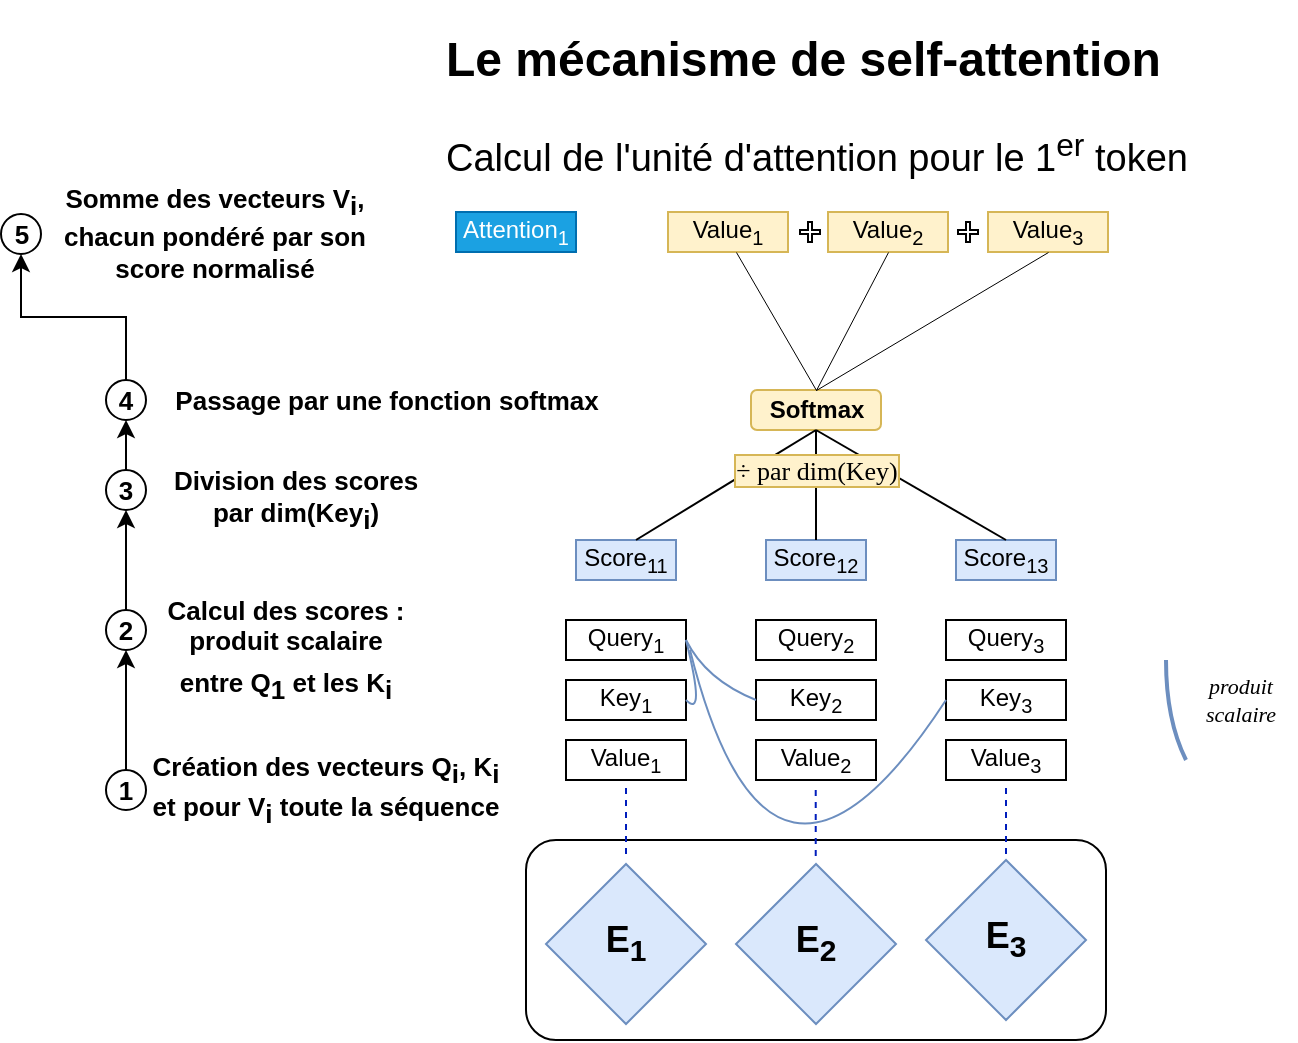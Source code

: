 <mxfile version="22.0.4" type="github">
  <diagram name="Page-1" id="s_K_Jd9jlDhBgt5PAwLs">
    <mxGraphModel dx="1397" dy="1533" grid="1" gridSize="10" guides="1" tooltips="1" connect="1" arrows="1" fold="1" page="1" pageScale="1" pageWidth="827" pageHeight="1169" math="0" shadow="0">
      <root>
        <mxCell id="0" />
        <mxCell id="1" parent="0" />
        <mxCell id="0n1geKt-CH7ygtrhN82R-22" value="" style="rounded=1;whiteSpace=wrap;html=1;fillColor=none;strokeWidth=1;" parent="1" vertex="1">
          <mxGeometry x="-130" y="280" width="290" height="100" as="geometry" />
        </mxCell>
        <mxCell id="0n1geKt-CH7ygtrhN82R-7" value="&lt;b&gt;&lt;font style=&quot;font-size: 18px;&quot;&gt;E&lt;sub&gt;3&lt;/sub&gt;&lt;/font&gt;&lt;/b&gt;" style="rhombus;whiteSpace=wrap;html=1;flipH=1;flipV=0;fillColor=#dae8fc;strokeColor=#6c8ebf;" parent="1" vertex="1">
          <mxGeometry x="70" y="290" width="80" height="80" as="geometry" />
        </mxCell>
        <mxCell id="0n1geKt-CH7ygtrhN82R-8" value="&lt;b&gt;&lt;font style=&quot;font-size: 18px;&quot;&gt;E&lt;sub&gt;1&lt;/sub&gt;&lt;/font&gt;&lt;/b&gt;" style="rhombus;whiteSpace=wrap;html=1;flipH=1;flipV=0;fillColor=#dae8fc;strokeColor=#6c8ebf;" parent="1" vertex="1">
          <mxGeometry x="-120" y="292" width="80" height="80" as="geometry" />
        </mxCell>
        <mxCell id="0n1geKt-CH7ygtrhN82R-9" value="&lt;b&gt;&lt;font style=&quot;font-size: 18px;&quot;&gt;E&lt;sub&gt;2&lt;/sub&gt;&lt;/font&gt;&lt;/b&gt;" style="rhombus;whiteSpace=wrap;html=1;flipH=1;flipV=0;fillColor=#dae8fc;strokeColor=#6c8ebf;" parent="1" vertex="1">
          <mxGeometry x="-25" y="292" width="80" height="80" as="geometry" />
        </mxCell>
        <mxCell id="DUlObbKQB28TVA2kBkXY-1" value="Value&lt;sub&gt;1&lt;/sub&gt;" style="rounded=0;whiteSpace=wrap;html=1;" parent="1" vertex="1">
          <mxGeometry x="-110" y="230" width="60" height="20" as="geometry" />
        </mxCell>
        <mxCell id="DUlObbKQB28TVA2kBkXY-4" value="Query&lt;sub&gt;1&lt;/sub&gt;" style="rounded=0;whiteSpace=wrap;html=1;" parent="1" vertex="1">
          <mxGeometry x="-110" y="170" width="60" height="20" as="geometry" />
        </mxCell>
        <mxCell id="DUlObbKQB28TVA2kBkXY-5" value="Key&lt;sub&gt;1&lt;/sub&gt;" style="rounded=0;whiteSpace=wrap;html=1;" parent="1" vertex="1">
          <mxGeometry x="-110" y="200" width="60" height="20" as="geometry" />
        </mxCell>
        <mxCell id="DUlObbKQB28TVA2kBkXY-30" value="Value&lt;sub&gt;3&lt;/sub&gt;" style="rounded=0;whiteSpace=wrap;html=1;" parent="1" vertex="1">
          <mxGeometry x="80" y="230" width="60" height="20" as="geometry" />
        </mxCell>
        <mxCell id="DUlObbKQB28TVA2kBkXY-31" value="Query&lt;sub&gt;3&lt;/sub&gt;" style="rounded=0;whiteSpace=wrap;html=1;" parent="1" vertex="1">
          <mxGeometry x="80" y="170" width="60" height="20" as="geometry" />
        </mxCell>
        <mxCell id="DUlObbKQB28TVA2kBkXY-32" value="Key&lt;sub&gt;3&lt;/sub&gt;" style="rounded=0;whiteSpace=wrap;html=1;" parent="1" vertex="1">
          <mxGeometry x="80" y="200" width="60" height="20" as="geometry" />
        </mxCell>
        <mxCell id="DUlObbKQB28TVA2kBkXY-33" value="Value&lt;sub&gt;2&lt;/sub&gt;" style="rounded=0;whiteSpace=wrap;html=1;" parent="1" vertex="1">
          <mxGeometry x="-15" y="230" width="60" height="20" as="geometry" />
        </mxCell>
        <mxCell id="DUlObbKQB28TVA2kBkXY-34" value="Query&lt;sub&gt;2&lt;/sub&gt;" style="rounded=0;whiteSpace=wrap;html=1;" parent="1" vertex="1">
          <mxGeometry x="-15" y="170" width="60" height="20" as="geometry" />
        </mxCell>
        <mxCell id="DUlObbKQB28TVA2kBkXY-35" value="Key&lt;sub&gt;2&lt;/sub&gt;" style="rounded=0;whiteSpace=wrap;html=1;" parent="1" vertex="1">
          <mxGeometry x="-15" y="200" width="60" height="20" as="geometry" />
        </mxCell>
        <mxCell id="DUlObbKQB28TVA2kBkXY-40" value="" style="endArrow=none;html=1;strokeColor=#6c8ebf;entryX=0;entryY=0.5;entryDx=0;entryDy=0;fillColor=#dae8fc;curved=1;" parent="1" target="DUlObbKQB28TVA2kBkXY-35" edge="1">
          <mxGeometry width="50" height="50" relative="1" as="geometry">
            <mxPoint x="-50" y="180" as="sourcePoint" />
            <mxPoint x="-20" y="210" as="targetPoint" />
            <Array as="points">
              <mxPoint x="-40" y="200" />
            </Array>
          </mxGeometry>
        </mxCell>
        <mxCell id="lgSE_r9nSHHeKoaKGLHU-2" value="" style="endArrow=none;html=1;curved=1;fillColor=#dae8fc;strokeColor=#6c8ebf;" parent="1" edge="1">
          <mxGeometry width="50" height="50" relative="1" as="geometry">
            <mxPoint x="-48" y="185" as="sourcePoint" />
            <mxPoint x="80" y="210" as="targetPoint" />
            <Array as="points">
              <mxPoint x="-8" y="345" />
            </Array>
          </mxGeometry>
        </mxCell>
        <mxCell id="lgSE_r9nSHHeKoaKGLHU-3" value="" style="endArrow=none;html=1;strokeColor=#6c8ebf;entryX=1;entryY=0.5;entryDx=0;entryDy=0;fillColor=#dae8fc;curved=1;" parent="1" target="DUlObbKQB28TVA2kBkXY-5" edge="1">
          <mxGeometry width="50" height="50" relative="1" as="geometry">
            <mxPoint x="-50" y="180" as="sourcePoint" />
            <mxPoint x="-5" y="220" as="targetPoint" />
            <Array as="points">
              <mxPoint x="-40" y="220" />
            </Array>
          </mxGeometry>
        </mxCell>
        <mxCell id="lgSE_r9nSHHeKoaKGLHU-5" value="Score&lt;sub&gt;11&lt;/sub&gt;" style="rounded=0;whiteSpace=wrap;html=1;fillColor=#dae8fc;strokeColor=#6c8ebf;" parent="1" vertex="1">
          <mxGeometry x="-105" y="130" width="50" height="20" as="geometry" />
        </mxCell>
        <mxCell id="lgSE_r9nSHHeKoaKGLHU-11" style="edgeStyle=orthogonalEdgeStyle;rounded=0;orthogonalLoop=1;jettySize=auto;html=1;entryX=0.5;entryY=1;entryDx=0;entryDy=0;fontSize=13;fontStyle=1" parent="1" source="lgSE_r9nSHHeKoaKGLHU-8" target="lgSE_r9nSHHeKoaKGLHU-12" edge="1">
          <mxGeometry relative="1" as="geometry">
            <mxPoint x="-330" y="255" as="targetPoint" />
          </mxGeometry>
        </mxCell>
        <mxCell id="lgSE_r9nSHHeKoaKGLHU-8" value="1" style="ellipse;whiteSpace=wrap;html=1;aspect=fixed;fillColor=default;fontSize=13;fontStyle=1" parent="1" vertex="1">
          <mxGeometry x="-340" y="245" width="20" height="20" as="geometry" />
        </mxCell>
        <mxCell id="lgSE_r9nSHHeKoaKGLHU-12" value="2" style="ellipse;whiteSpace=wrap;html=1;aspect=fixed;fillColor=default;fontSize=13;fontStyle=1" parent="1" vertex="1">
          <mxGeometry x="-340" y="165" width="20" height="20" as="geometry" />
        </mxCell>
        <mxCell id="lgSE_r9nSHHeKoaKGLHU-20" value="&lt;span style=&quot;font-size: 13px;&quot;&gt;Création des vecteurs Q&lt;sub style=&quot;font-size: 13px;&quot;&gt;i&lt;/sub&gt;, K&lt;sub style=&quot;font-size: 13px;&quot;&gt;i&lt;/sub&gt; et pour V&lt;sub style=&quot;font-size: 13px;&quot;&gt;i &lt;/sub&gt;toute la séquence&lt;/span&gt;" style="text;html=1;strokeColor=none;fillColor=none;align=center;verticalAlign=middle;whiteSpace=wrap;rounded=0;fontSize=13;fontStyle=1" parent="1" vertex="1">
          <mxGeometry x="-320" y="240" width="180" height="30" as="geometry" />
        </mxCell>
        <mxCell id="lgSE_r9nSHHeKoaKGLHU-22" value="&lt;font style=&quot;font-size: 13px;&quot;&gt;Calcul des scores : produit scalaire entre Q&lt;sub style=&quot;font-size: 13px;&quot;&gt;1&lt;/sub&gt;&lt;sup style=&quot;font-size: 13px;&quot;&gt; &lt;/sup&gt;et les K&lt;sub style=&quot;font-size: 13px;&quot;&gt;i&lt;br style=&quot;font-size: 13px;&quot;&gt;&lt;/sub&gt;&lt;/font&gt;" style="text;html=1;strokeColor=none;fillColor=none;align=center;verticalAlign=middle;whiteSpace=wrap;rounded=0;fontSize=13;fontStyle=1" parent="1" vertex="1">
          <mxGeometry x="-315" y="170" width="130" height="30" as="geometry" />
        </mxCell>
        <mxCell id="lgSE_r9nSHHeKoaKGLHU-31" value="" style="endArrow=none;html=1;rounded=0;fillColor=#dae8fc;strokeColor=#6c8ebf;" parent="1" edge="1">
          <mxGeometry width="50" height="50" relative="1" as="geometry">
            <mxPoint x="220" y="190" as="sourcePoint" />
            <mxPoint x="220" y="190" as="targetPoint" />
          </mxGeometry>
        </mxCell>
        <mxCell id="lgSE_r9nSHHeKoaKGLHU-41" value="&lt;font style=&quot;font-size: 13px;&quot;&gt;Passage par une fonction softmax&lt;/font&gt;" style="text;html=1;align=center;verticalAlign=middle;resizable=0;points=[];autosize=1;strokeColor=none;fillColor=none;fontSize=13;fontStyle=1" parent="1" vertex="1">
          <mxGeometry x="-320" y="45" width="240" height="30" as="geometry" />
        </mxCell>
        <mxCell id="lgSE_r9nSHHeKoaKGLHU-44" value="3" style="ellipse;whiteSpace=wrap;html=1;aspect=fixed;fillColor=default;fontSize=13;fontStyle=1" parent="1" vertex="1">
          <mxGeometry x="-340" y="95" width="20" height="20" as="geometry" />
        </mxCell>
        <mxCell id="lgSE_r9nSHHeKoaKGLHU-46" style="edgeStyle=orthogonalEdgeStyle;rounded=0;orthogonalLoop=1;jettySize=auto;html=1;exitX=0.5;exitY=0;exitDx=0;exitDy=0;entryX=0.5;entryY=1;entryDx=0;entryDy=0;fontSize=13;fontStyle=1" parent="1" source="lgSE_r9nSHHeKoaKGLHU-12" target="lgSE_r9nSHHeKoaKGLHU-44" edge="1">
          <mxGeometry relative="1" as="geometry">
            <mxPoint x="-330" y="115" as="targetPoint" />
          </mxGeometry>
        </mxCell>
        <mxCell id="6ZO2udJJN-d9VZEAZGv4-34" style="edgeStyle=orthogonalEdgeStyle;rounded=0;orthogonalLoop=1;jettySize=auto;html=1;exitX=0.5;exitY=0;exitDx=0;exitDy=0;entryX=0.5;entryY=1;entryDx=0;entryDy=0;fontSize=13;fontStyle=1" edge="1" parent="1" source="lgSE_r9nSHHeKoaKGLHU-47" target="6ZO2udJJN-d9VZEAZGv4-31">
          <mxGeometry relative="1" as="geometry" />
        </mxCell>
        <mxCell id="lgSE_r9nSHHeKoaKGLHU-47" value="4" style="ellipse;whiteSpace=wrap;html=1;aspect=fixed;fillColor=default;fontSize=13;fontStyle=1" parent="1" vertex="1">
          <mxGeometry x="-340" y="50" width="20" height="20" as="geometry" />
        </mxCell>
        <mxCell id="lgSE_r9nSHHeKoaKGLHU-52" value="&lt;b&gt;Softmax&lt;/b&gt;" style="rounded=1;whiteSpace=wrap;html=1;fillColor=#fff2cc;strokeColor=#d6b656;" parent="1" vertex="1">
          <mxGeometry x="-17.5" y="55" width="65" height="20" as="geometry" />
        </mxCell>
        <mxCell id="6M9040P56WHBxPbG71uC-1" value="Score&lt;sub&gt;12&lt;/sub&gt;" style="rounded=0;whiteSpace=wrap;html=1;fillColor=#dae8fc;strokeColor=#6c8ebf;" parent="1" vertex="1">
          <mxGeometry x="-10" y="130" width="50" height="20" as="geometry" />
        </mxCell>
        <mxCell id="6M9040P56WHBxPbG71uC-2" value="Score&lt;sub&gt;13&lt;/sub&gt;" style="rounded=0;whiteSpace=wrap;html=1;fillColor=#dae8fc;strokeColor=#6c8ebf;" parent="1" vertex="1">
          <mxGeometry x="85" y="130" width="50" height="20" as="geometry" />
        </mxCell>
        <mxCell id="6M9040P56WHBxPbG71uC-10" value="Value&lt;sub&gt;1&lt;/sub&gt;" style="rounded=0;whiteSpace=wrap;html=1;fillColor=#fff2cc;strokeColor=#d6b656;" parent="1" vertex="1">
          <mxGeometry x="-59" y="-34" width="60" height="20" as="geometry" />
        </mxCell>
        <mxCell id="6M9040P56WHBxPbG71uC-11" value="Value&lt;sub&gt;3&lt;/sub&gt;" style="rounded=0;whiteSpace=wrap;html=1;fillColor=#fff2cc;strokeColor=#d6b656;" parent="1" vertex="1">
          <mxGeometry x="101" y="-34" width="60" height="20" as="geometry" />
        </mxCell>
        <mxCell id="6M9040P56WHBxPbG71uC-12" value="Value&lt;sub&gt;2&lt;/sub&gt;" style="rounded=0;whiteSpace=wrap;html=1;fillColor=#fff2cc;strokeColor=#d6b656;" parent="1" vertex="1">
          <mxGeometry x="21" y="-34" width="60" height="20" as="geometry" />
        </mxCell>
        <mxCell id="6M9040P56WHBxPbG71uC-13" value="Attention&lt;sub&gt;1&lt;/sub&gt;" style="rounded=0;whiteSpace=wrap;html=1;fillColor=#1ba1e2;strokeColor=#006EAF;fontColor=#ffffff;" parent="1" vertex="1">
          <mxGeometry x="-165" y="-34" width="60" height="20" as="geometry" />
        </mxCell>
        <mxCell id="6ZO2udJJN-d9VZEAZGv4-1" value="" style="endArrow=none;dashed=1;html=1;rounded=0;fillColor=#0050ef;strokeColor=#001DBC;" edge="1" parent="1">
          <mxGeometry width="50" height="50" relative="1" as="geometry">
            <mxPoint x="-80" y="287" as="sourcePoint" />
            <mxPoint x="-80" y="252" as="targetPoint" />
          </mxGeometry>
        </mxCell>
        <mxCell id="6ZO2udJJN-d9VZEAZGv4-2" value="" style="endArrow=none;dashed=1;html=1;rounded=0;fillColor=#0050ef;strokeColor=#001DBC;" edge="1" parent="1">
          <mxGeometry width="50" height="50" relative="1" as="geometry">
            <mxPoint x="14.86" y="288" as="sourcePoint" />
            <mxPoint x="14.86" y="253" as="targetPoint" />
          </mxGeometry>
        </mxCell>
        <mxCell id="6ZO2udJJN-d9VZEAZGv4-3" value="" style="endArrow=none;dashed=1;html=1;rounded=0;fillColor=#0050ef;strokeColor=#001DBC;" edge="1" parent="1">
          <mxGeometry width="50" height="50" relative="1" as="geometry">
            <mxPoint x="110" y="287" as="sourcePoint" />
            <mxPoint x="110" y="252" as="targetPoint" />
          </mxGeometry>
        </mxCell>
        <mxCell id="6ZO2udJJN-d9VZEAZGv4-11" value="" style="endArrow=none;html=1;rounded=0;entryX=0.5;entryY=1;entryDx=0;entryDy=0;" edge="1" parent="1" target="lgSE_r9nSHHeKoaKGLHU-52">
          <mxGeometry width="50" height="50" relative="1" as="geometry">
            <mxPoint x="-75" y="130" as="sourcePoint" />
            <mxPoint x="-25" y="80" as="targetPoint" />
          </mxGeometry>
        </mxCell>
        <mxCell id="6ZO2udJJN-d9VZEAZGv4-12" value="" style="endArrow=none;html=1;rounded=0;entryX=0.5;entryY=1;entryDx=0;entryDy=0;" edge="1" parent="1" target="lgSE_r9nSHHeKoaKGLHU-52">
          <mxGeometry width="50" height="50" relative="1" as="geometry">
            <mxPoint x="110" y="130" as="sourcePoint" />
            <mxPoint x="168" y="85" as="targetPoint" />
          </mxGeometry>
        </mxCell>
        <mxCell id="6ZO2udJJN-d9VZEAZGv4-13" value="" style="endArrow=none;html=1;rounded=0;entryX=0.5;entryY=1;entryDx=0;entryDy=0;exitX=0.5;exitY=0;exitDx=0;exitDy=0;" edge="1" parent="1" source="6M9040P56WHBxPbG71uC-1" target="lgSE_r9nSHHeKoaKGLHU-52">
          <mxGeometry width="50" height="50" relative="1" as="geometry">
            <mxPoint x="-65" y="140" as="sourcePoint" />
            <mxPoint x="25" y="105" as="targetPoint" />
          </mxGeometry>
        </mxCell>
        <mxCell id="6ZO2udJJN-d9VZEAZGv4-14" value="&lt;font face=&quot;Bold700&quot; data-font-src=&quot;https://fonts.googleapis.com/css?family=Bold700&quot; style=&quot;font-size: 13px; background-color: rgb(255, 242, 204);&quot;&gt;÷ par dim(Key)&lt;/font&gt;" style="edgeLabel;html=1;align=center;verticalAlign=middle;resizable=0;points=[];labelBorderColor=#D6B656;" vertex="1" connectable="0" parent="6ZO2udJJN-d9VZEAZGv4-13">
          <mxGeometry x="-0.496" y="-1" relative="1" as="geometry">
            <mxPoint x="-1" y="-21" as="offset" />
          </mxGeometry>
        </mxCell>
        <mxCell id="6ZO2udJJN-d9VZEAZGv4-17" style="edgeStyle=orthogonalEdgeStyle;rounded=0;orthogonalLoop=1;jettySize=auto;html=1;exitX=0.5;exitY=0;exitDx=0;exitDy=0;fontSize=13;fontStyle=1" edge="1" parent="1" source="lgSE_r9nSHHeKoaKGLHU-44">
          <mxGeometry relative="1" as="geometry">
            <mxPoint x="-330" y="70" as="targetPoint" />
            <mxPoint x="-330.38" y="105" as="sourcePoint" />
          </mxGeometry>
        </mxCell>
        <mxCell id="6ZO2udJJN-d9VZEAZGv4-22" value="" style="endArrow=none;html=1;rounded=0;exitX=0.5;exitY=0;exitDx=0;exitDy=0;strokeWidth=0.5;" edge="1" parent="1" source="lgSE_r9nSHHeKoaKGLHU-52">
          <mxGeometry width="50" height="50" relative="1" as="geometry">
            <mxPoint x="10" y="50" as="sourcePoint" />
            <mxPoint x="-25" y="-14" as="targetPoint" />
          </mxGeometry>
        </mxCell>
        <mxCell id="6ZO2udJJN-d9VZEAZGv4-23" value="" style="endArrow=none;html=1;rounded=0;exitX=0.5;exitY=0;exitDx=0;exitDy=0;entryX=0.5;entryY=1;entryDx=0;entryDy=0;strokeWidth=0.5;" edge="1" parent="1" source="lgSE_r9nSHHeKoaKGLHU-52" target="6M9040P56WHBxPbG71uC-12">
          <mxGeometry width="50" height="50" relative="1" as="geometry">
            <mxPoint x="25" y="65" as="sourcePoint" />
            <mxPoint x="-15" y="-4" as="targetPoint" />
          </mxGeometry>
        </mxCell>
        <mxCell id="6ZO2udJJN-d9VZEAZGv4-24" value="" style="endArrow=none;html=1;rounded=0;exitX=0.5;exitY=0;exitDx=0;exitDy=0;entryX=0.5;entryY=1;entryDx=0;entryDy=0;strokeWidth=0.5;" edge="1" parent="1" source="lgSE_r9nSHHeKoaKGLHU-52" target="6M9040P56WHBxPbG71uC-11">
          <mxGeometry width="50" height="50" relative="1" as="geometry">
            <mxPoint x="80" y="69" as="sourcePoint" />
            <mxPoint x="116" as="targetPoint" />
          </mxGeometry>
        </mxCell>
        <mxCell id="6ZO2udJJN-d9VZEAZGv4-26" value="" style="shape=cross;whiteSpace=wrap;html=1;" vertex="1" parent="1">
          <mxGeometry x="7" y="-29" width="10" height="10" as="geometry" />
        </mxCell>
        <mxCell id="6ZO2udJJN-d9VZEAZGv4-30" value="" style="shape=cross;whiteSpace=wrap;html=1;" vertex="1" parent="1">
          <mxGeometry x="86" y="-29" width="10" height="10" as="geometry" />
        </mxCell>
        <mxCell id="6ZO2udJJN-d9VZEAZGv4-31" value="&lt;div style=&quot;font-size: 13px;&quot;&gt;5&lt;/div&gt;" style="ellipse;whiteSpace=wrap;html=1;aspect=fixed;fillColor=default;fontSize=13;fontStyle=1" vertex="1" parent="1">
          <mxGeometry x="-392.5" y="-33" width="20" height="20" as="geometry" />
        </mxCell>
        <mxCell id="6ZO2udJJN-d9VZEAZGv4-35" value="&lt;div style=&quot;font-size: 13px;&quot;&gt;&lt;font style=&quot;font-size: 13px;&quot;&gt;Somme des vecteurs V&lt;sub style=&quot;font-size: 13px;&quot;&gt;i&lt;/sub&gt;, chacun pondéré par son score normalisé&lt;br style=&quot;font-size: 13px;&quot;&gt;&lt;/font&gt;&lt;/div&gt;&lt;div style=&quot;font-size: 13px;&quot;&gt;&lt;font style=&quot;font-size: 13px;&quot;&gt;&lt;sub style=&quot;font-size: 13px;&quot;&gt;&lt;br style=&quot;font-size: 13px;&quot;&gt;&lt;/sub&gt;&lt;/font&gt;&lt;/div&gt; " style="text;html=1;strokeColor=none;fillColor=none;align=center;verticalAlign=middle;whiteSpace=wrap;rounded=0;fontSize=13;fontStyle=1" vertex="1" parent="1">
          <mxGeometry x="-372.5" y="-29" width="172.5" height="30" as="geometry" />
        </mxCell>
        <mxCell id="6ZO2udJJN-d9VZEAZGv4-37" value="" style="shape=image;html=1;verticalAlign=top;verticalLabelPosition=bottom;labelBackgroundColor=#ffffff;imageAspect=0;aspect=fixed;image=https://cdn2.iconfinder.com/data/icons/css-vol-2/24/math-equal-128.png" vertex="1" parent="1">
          <mxGeometry x="-89" y="-33" width="18" height="18" as="geometry" />
        </mxCell>
        <mxCell id="6ZO2udJJN-d9VZEAZGv4-38" value="" style="endArrow=none;html=1;strokeColor=#6c8ebf;fillColor=#dae8fc;curved=1;strokeWidth=2;" edge="1" parent="1">
          <mxGeometry width="50" height="50" relative="1" as="geometry">
            <mxPoint x="190" y="190" as="sourcePoint" />
            <mxPoint x="200" y="240" as="targetPoint" />
            <Array as="points">
              <mxPoint x="190" y="220" />
            </Array>
          </mxGeometry>
        </mxCell>
        <mxCell id="6ZO2udJJN-d9VZEAZGv4-40" value="&lt;h1&gt;Le mécanisme de self-attention &lt;br&gt;&lt;/h1&gt;&lt;p align=&quot;center&quot; style=&quot;font-size: 19px;&quot;&gt;Calcul de l&#39;unité d&#39;attention pour le 1&lt;sup&gt;er&lt;/sup&gt; token&lt;br&gt;&lt;/p&gt;" style="text;html=1;strokeColor=none;fillColor=none;spacing=5;spacingTop=-20;whiteSpace=wrap;overflow=hidden;rounded=0;" vertex="1" parent="1">
          <mxGeometry x="-175" y="-130" width="380" height="101" as="geometry" />
        </mxCell>
        <mxCell id="6ZO2udJJN-d9VZEAZGv4-42" value="&lt;b&gt;&lt;font style=&quot;font-size: 13px;&quot;&gt;Division des scores par dim(Key&lt;sub style=&quot;font-size: 13px;&quot;&gt;i&lt;/sub&gt;)&lt;/font&gt;&lt;/b&gt;" style="text;html=1;strokeColor=none;fillColor=none;align=center;verticalAlign=middle;whiteSpace=wrap;rounded=0;" vertex="1" parent="1">
          <mxGeometry x="-310" y="95" width="130" height="30" as="geometry" />
        </mxCell>
        <mxCell id="6ZO2udJJN-d9VZEAZGv4-44" value="&lt;div style=&quot;font-size: 11px;&quot; align=&quot;center&quot;&gt;&lt;font data-font-src=&quot;https://fonts.googleapis.com/css?family=Bold700&quot; face=&quot;Bold700&quot;&gt;&lt;i&gt;&lt;font size=&quot;1&quot;&gt;&lt;font style=&quot;font-size: 11px;&quot;&gt;produit scalaire&lt;/font&gt;&lt;/font&gt;&lt;/i&gt;&lt;/font&gt;&lt;/div&gt;" style="text;html=1;strokeColor=none;fillColor=none;align=center;verticalAlign=middle;whiteSpace=wrap;rounded=0;" vertex="1" parent="1">
          <mxGeometry x="200" y="195" width="55" height="30" as="geometry" />
        </mxCell>
      </root>
    </mxGraphModel>
  </diagram>
</mxfile>
